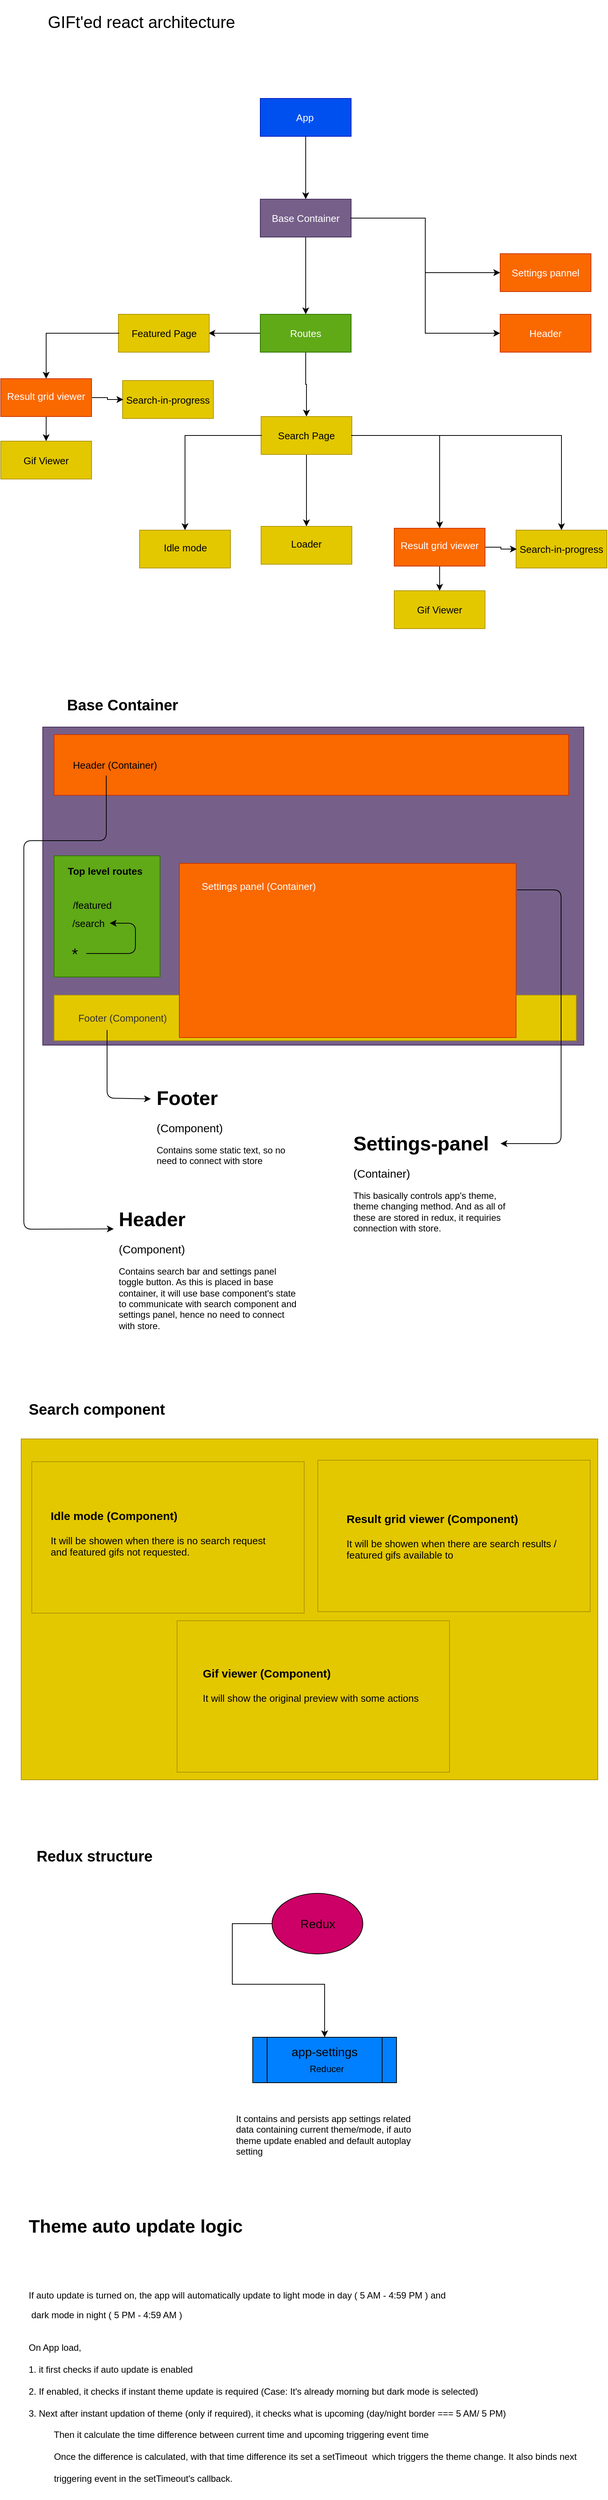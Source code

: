 <mxfile version="12.1.0" type="device" pages="1"><diagram id="Xs6dbNMGA0OvfRXplLec" name="Page-1"><mxGraphModel dx="1088" dy="807" grid="1" gridSize="10" guides="1" tooltips="1" connect="1" arrows="1" fold="1" page="1" pageScale="1" pageWidth="827" pageHeight="1169" math="0" shadow="0"><root><mxCell id="0"/><mxCell id="1" parent="0"/><mxCell id="PruFC1wJxRgsyDGeR1Pk-1" value="GIFt'ed react architecture" style="text;html=1;strokeColor=none;fillColor=none;align=center;verticalAlign=middle;whiteSpace=wrap;rounded=0;fontSize=22;" parent="1" vertex="1"><mxGeometry x="60.5" y="60" width="270" height="60" as="geometry"/></mxCell><mxCell id="PruFC1wJxRgsyDGeR1Pk-2" value="Base Container" style="text;html=1;strokeColor=none;fillColor=none;align=center;verticalAlign=middle;whiteSpace=wrap;rounded=0;fontSize=20;fontStyle=1" parent="1" vertex="1"><mxGeometry x="71" y="980" width="200" height="20" as="geometry"/></mxCell><mxCell id="PruFC1wJxRgsyDGeR1Pk-3" value="" style="rounded=0;whiteSpace=wrap;html=1;fontSize=22;fillColor=#76608a;strokeColor=#432D57;fontColor=#ffffff;" parent="1" vertex="1"><mxGeometry x="65.5" y="1020" width="715" height="420" as="geometry"/></mxCell><mxCell id="PruFC1wJxRgsyDGeR1Pk-4" value="" style="rounded=0;whiteSpace=wrap;html=1;fontSize=22;fillColor=#fa6800;strokeColor=#C73500;fontColor=#ffffff;" parent="1" vertex="1"><mxGeometry x="80.5" y="1030" width="680" height="80" as="geometry"/></mxCell><mxCell id="PruFC1wJxRgsyDGeR1Pk-5" value="" style="rounded=0;whiteSpace=wrap;html=1;fillColor=#e3c800;fontSize=22;strokeColor=#B09500;fontColor=#ffffff;" parent="1" vertex="1"><mxGeometry x="80.5" y="1374" width="690" height="60" as="geometry"/></mxCell><mxCell id="PruFC1wJxRgsyDGeR1Pk-6" value="Header (Container)" style="text;html=1;strokeColor=none;fillColor=none;align=center;verticalAlign=middle;whiteSpace=wrap;rounded=0;fontSize=13;" parent="1" vertex="1"><mxGeometry x="90.5" y="1060" width="140" height="20" as="geometry"/></mxCell><mxCell id="PruFC1wJxRgsyDGeR1Pk-7" value="Footer (Component)" style="text;html=1;strokeColor=none;fillColor=none;align=center;verticalAlign=middle;whiteSpace=wrap;rounded=0;fontSize=13;fontColor=#333333;" parent="1" vertex="1"><mxGeometry x="100.5" y="1394" width="140" height="20" as="geometry"/></mxCell><mxCell id="PruFC1wJxRgsyDGeR1Pk-11" value="" style="rounded=0;whiteSpace=wrap;html=1;fillColor=#fa6800;fontSize=13;strokeColor=#C73500;fontColor=#ffffff;" parent="1" vertex="1"><mxGeometry x="246" y="1200" width="445" height="230" as="geometry"/></mxCell><mxCell id="PruFC1wJxRgsyDGeR1Pk-12" value="Settings panel (Container)" style="text;html=1;strokeColor=none;fillColor=none;align=center;verticalAlign=middle;whiteSpace=wrap;rounded=0;fontSize=13;fontColor=#FFFFFF;" parent="1" vertex="1"><mxGeometry x="260.5" y="1220" width="180" height="20" as="geometry"/></mxCell><mxCell id="PruFC1wJxRgsyDGeR1Pk-14" value="&lt;p style=&quot;line-height: 90%&quot;&gt;&lt;/p&gt;&lt;h1 style=&quot;line-height: 100%&quot;&gt;Footer&lt;/h1&gt;&lt;p&gt;&lt;font style=&quot;font-size: 15px&quot;&gt;(Component)&lt;/font&gt;&lt;/p&gt;&lt;p style=&quot;font-size: 12px&quot;&gt;&lt;font style=&quot;font-size: 12px&quot;&gt;Contains some static text, so no need to connect with store&lt;/font&gt;&lt;/p&gt;&lt;p&gt;&lt;/p&gt;" style="text;html=1;strokeColor=none;fillColor=none;spacing=5;spacingTop=-20;whiteSpace=wrap;overflow=hidden;rounded=0;fontSize=13;fontColor=#000000;" parent="1" vertex="1"><mxGeometry x="210.5" y="1490" width="190" height="120" as="geometry"/></mxCell><mxCell id="PruFC1wJxRgsyDGeR1Pk-15" value="" style="endArrow=classic;html=1;fontSize=13;fontColor=#FFFFFF;entryX=-0.011;entryY=0.175;entryDx=0;entryDy=0;entryPerimeter=0;" parent="1" target="PruFC1wJxRgsyDGeR1Pk-14" edge="1"><mxGeometry width="50" height="50" relative="1" as="geometry"><mxPoint x="150.5" y="1420" as="sourcePoint"/><mxPoint x="200.5" y="1370" as="targetPoint"/><Array as="points"><mxPoint x="150.5" y="1510"/></Array></mxGeometry></mxCell><mxCell id="PruFC1wJxRgsyDGeR1Pk-16" value="&lt;h1 style=&quot;line-height: 26px&quot;&gt;Header&lt;/h1&gt;&lt;h1&gt;&lt;p style=&quot;font-size: 13px ; font-weight: 400&quot;&gt;&lt;font style=&quot;font-size: 15px&quot;&gt;(Component)&lt;/font&gt;&lt;/p&gt;&lt;p style=&quot;font-weight: 400 ; font-size: 12px&quot;&gt;Contains search bar and settings panel toggle button. As this is placed in base container, it will use base component's state to communicate with search component and settings panel, hence no need to connect with store.&lt;/p&gt;&lt;/h1&gt;" style="text;html=1;strokeColor=none;fillColor=none;spacing=5;spacingTop=-20;whiteSpace=wrap;overflow=hidden;rounded=0;fontSize=13;fontColor=#000000;" parent="1" vertex="1"><mxGeometry x="160.5" y="1650" width="250" height="170" as="geometry"/></mxCell><mxCell id="PruFC1wJxRgsyDGeR1Pk-17" value="" style="endArrow=classic;html=1;fontSize=13;fontColor=#FFFFFF;entryX=-0.005;entryY=0.192;entryDx=0;entryDy=0;entryPerimeter=0;exitX=0.421;exitY=1.2;exitDx=0;exitDy=0;exitPerimeter=0;" parent="1" source="PruFC1wJxRgsyDGeR1Pk-6" target="PruFC1wJxRgsyDGeR1Pk-16" edge="1"><mxGeometry width="50" height="50" relative="1" as="geometry"><mxPoint x="90.5" y="1090" as="sourcePoint"/><mxPoint x="140.5" y="1050" as="targetPoint"/><Array as="points"><mxPoint x="149.5" y="1170"/><mxPoint x="40.5" y="1170"/><mxPoint x="40.5" y="1340"/><mxPoint x="40.5" y="1683"/></Array></mxGeometry></mxCell><mxCell id="PruFC1wJxRgsyDGeR1Pk-19" value="&lt;h1 style=&quot;line-height: 26px&quot;&gt;Settings-panel&lt;/h1&gt;&lt;h1&gt;&lt;p style=&quot;font-size: 13px ; font-weight: 400&quot;&gt;&lt;font style=&quot;font-size: 15px&quot;&gt;(Container)&lt;/font&gt;&lt;/p&gt;&lt;p style=&quot;font-weight: 400 ; font-size: 12px&quot;&gt;This basically controls app's theme, theme changing method. And as all of these are stored in redux, it requiries connection with store.&lt;/p&gt;&lt;/h1&gt;" style="text;html=1;strokeColor=none;fillColor=none;spacing=5;spacingTop=-20;whiteSpace=wrap;overflow=hidden;rounded=0;fontSize=13;fontColor=#000000;" parent="1" vertex="1"><mxGeometry x="470.5" y="1550" width="220" height="150" as="geometry"/></mxCell><mxCell id="PruFC1wJxRgsyDGeR1Pk-20" value="" style="endArrow=classic;html=1;fontSize=13;fontColor=#FFFFFF;exitX=1.003;exitY=0.152;exitDx=0;exitDy=0;exitPerimeter=0;" parent="1" source="PruFC1wJxRgsyDGeR1Pk-11" edge="1"><mxGeometry width="50" height="50" relative="1" as="geometry"><mxPoint x="640.5" y="1270" as="sourcePoint"/><mxPoint x="670.5" y="1570" as="targetPoint"/><Array as="points"><mxPoint x="750.5" y="1235"/><mxPoint x="750.5" y="1570"/></Array></mxGeometry></mxCell><mxCell id="PruFC1wJxRgsyDGeR1Pk-23" value="Note: In this project I followed a convention which states a component with a direct connection to store is called a&amp;nbsp;&lt;font style=&quot;font-weight: bold ; font-size: 16px&quot;&gt;container &lt;/font&gt;&lt;font&gt;and a component without any direct connection to store is called a&amp;nbsp;&lt;b&gt;&lt;font style=&quot;font-size: 16px&quot;&gt;component&lt;/font&gt;&lt;/b&gt;&lt;/font&gt;" style="text;html=1;strokeColor=none;fillColor=none;align=right;verticalAlign=middle;whiteSpace=wrap;rounded=0;fontSize=13;fontColor=#FFFFFF;" parent="1" vertex="1"><mxGeometry x="60.5" y="870" width="647" height="70" as="geometry"/></mxCell><mxCell id="PruFC1wJxRgsyDGeR1Pk-24" value="" style="rounded=0;whiteSpace=wrap;html=1;fillColor=#60a917;fontSize=13;fontColor=#ffffff;align=right;strokeColor=#2D7600;" parent="1" vertex="1"><mxGeometry x="80.5" y="1190" width="140" height="160" as="geometry"/></mxCell><mxCell id="PruFC1wJxRgsyDGeR1Pk-25" value="Top level routes" style="text;html=1;strokeColor=none;fillColor=none;align=center;verticalAlign=middle;whiteSpace=wrap;rounded=0;fontSize=13;fontStyle=1" parent="1" vertex="1"><mxGeometry x="77.5" y="1200" width="140" height="20" as="geometry"/></mxCell><mxCell id="PruFC1wJxRgsyDGeR1Pk-26" value="/search" style="text;html=1;strokeColor=none;fillColor=none;align=center;verticalAlign=middle;whiteSpace=wrap;rounded=0;fontSize=13;" parent="1" vertex="1"><mxGeometry x="98" y="1269" width="56" height="20" as="geometry"/></mxCell><mxCell id="PruFC1wJxRgsyDGeR1Pk-27" value="&lt;font style=&quot;font-size: 21px&quot;&gt;*&lt;/font&gt;" style="text;html=1;strokeColor=none;fillColor=none;align=center;verticalAlign=middle;whiteSpace=wrap;rounded=0;fontSize=13;" parent="1" vertex="1"><mxGeometry x="93" y="1309" width="30" height="20" as="geometry"/></mxCell><mxCell id="PruFC1wJxRgsyDGeR1Pk-31" value="" style="endArrow=classic;html=1;fontSize=13;fontColor=#FFFFFF;exitX=1;exitY=0.5;exitDx=0;exitDy=0;entryX=1;entryY=0.5;entryDx=0;entryDy=0;" parent="1" source="PruFC1wJxRgsyDGeR1Pk-27" target="PruFC1wJxRgsyDGeR1Pk-26" edge="1"><mxGeometry width="50" height="50" relative="1" as="geometry"><mxPoint x="118" y="1339" as="sourcePoint"/><mxPoint x="168" y="1289" as="targetPoint"/><Array as="points"><mxPoint x="188" y="1319"/><mxPoint x="188" y="1279"/></Array></mxGeometry></mxCell><mxCell id="2BsChlPtmiXmngKvLwJ--33" style="edgeStyle=orthogonalEdgeStyle;rounded=0;orthogonalLoop=1;jettySize=auto;html=1;entryX=0.5;entryY=0;entryDx=0;entryDy=0;fontSize=13;fontColor=#FFFFFF;" parent="1" source="2BsChlPtmiXmngKvLwJ--29" target="2BsChlPtmiXmngKvLwJ--31" edge="1"><mxGeometry relative="1" as="geometry"/></mxCell><mxCell id="2BsChlPtmiXmngKvLwJ--29" value="" style="rounded=0;whiteSpace=wrap;html=1;fillColor=#0050ef;fontSize=13;fontColor=#ffffff;align=right;strokeColor=#001DBC;" parent="1" vertex="1"><mxGeometry x="353" y="190" width="120" height="50" as="geometry"/></mxCell><mxCell id="2BsChlPtmiXmngKvLwJ--30" value="App" style="text;html=1;strokeColor=none;fillColor=none;align=center;verticalAlign=middle;whiteSpace=wrap;rounded=0;fontSize=13;fontColor=#FFFFFF;" parent="1" vertex="1"><mxGeometry x="392" y="205" width="40" height="20" as="geometry"/></mxCell><mxCell id="2BsChlPtmiXmngKvLwJ--37" style="edgeStyle=orthogonalEdgeStyle;rounded=0;orthogonalLoop=1;jettySize=auto;html=1;entryX=0.5;entryY=0;entryDx=0;entryDy=0;fontSize=13;fontColor=#FFFFFF;" parent="1" source="2BsChlPtmiXmngKvLwJ--31" target="2BsChlPtmiXmngKvLwJ--34" edge="1"><mxGeometry relative="1" as="geometry"/></mxCell><mxCell id="2BsChlPtmiXmngKvLwJ--31" value="" style="rounded=0;whiteSpace=wrap;html=1;fillColor=#76608a;fontSize=13;fontColor=#ffffff;align=right;strokeColor=#432D57;" parent="1" vertex="1"><mxGeometry x="353" y="323" width="120" height="50" as="geometry"/></mxCell><mxCell id="2BsChlPtmiXmngKvLwJ--43" style="edgeStyle=orthogonalEdgeStyle;rounded=0;orthogonalLoop=1;jettySize=auto;html=1;exitX=1;exitY=0.5;exitDx=0;exitDy=0;entryX=0;entryY=0.5;entryDx=0;entryDy=0;fontSize=13;fontColor=#FFFFFF;" parent="1" source="2BsChlPtmiXmngKvLwJ--32" target="2BsChlPtmiXmngKvLwJ--41" edge="1"><mxGeometry relative="1" as="geometry"/></mxCell><mxCell id="2BsChlPtmiXmngKvLwJ--46" style="edgeStyle=orthogonalEdgeStyle;rounded=0;orthogonalLoop=1;jettySize=auto;html=1;entryX=0;entryY=0.5;entryDx=0;entryDy=0;fontSize=13;fontColor=#FFFFFF;" parent="1" source="2BsChlPtmiXmngKvLwJ--32" target="2BsChlPtmiXmngKvLwJ--44" edge="1"><mxGeometry relative="1" as="geometry"/></mxCell><mxCell id="2BsChlPtmiXmngKvLwJ--32" value="Base Container" style="text;html=1;strokeColor=none;fillColor=none;align=center;verticalAlign=middle;whiteSpace=wrap;rounded=0;fontSize=13;fontColor=#FFFFFF;" parent="1" vertex="1"><mxGeometry x="354" y="338" width="118" height="20" as="geometry"/></mxCell><mxCell id="2BsChlPtmiXmngKvLwJ--49" style="edgeStyle=orthogonalEdgeStyle;rounded=0;orthogonalLoop=1;jettySize=auto;html=1;entryX=0.5;entryY=0;entryDx=0;entryDy=0;fontSize=13;fontColor=#FFFFFF;" parent="1" source="2BsChlPtmiXmngKvLwJ--34" target="2BsChlPtmiXmngKvLwJ--47" edge="1"><mxGeometry relative="1" as="geometry"/></mxCell><mxCell id="utuwIrxxATcQP5fDQL0B-3" style="edgeStyle=orthogonalEdgeStyle;rounded=0;orthogonalLoop=1;jettySize=auto;html=1;" edge="1" parent="1" source="2BsChlPtmiXmngKvLwJ--34" target="utuwIrxxATcQP5fDQL0B-2"><mxGeometry relative="1" as="geometry"/></mxCell><mxCell id="2BsChlPtmiXmngKvLwJ--34" value="" style="rounded=0;whiteSpace=wrap;html=1;fillColor=#60a917;fontSize=13;fontColor=#ffffff;align=right;strokeColor=#2D7600;" parent="1" vertex="1"><mxGeometry x="353" y="475" width="120" height="50" as="geometry"/></mxCell><mxCell id="2BsChlPtmiXmngKvLwJ--35" value="Routes" style="text;html=1;strokeColor=none;fillColor=none;align=center;verticalAlign=middle;whiteSpace=wrap;rounded=0;fontSize=13;fontColor=#FFFFFF;" parent="1" vertex="1"><mxGeometry x="354" y="490" width="118" height="20" as="geometry"/></mxCell><mxCell id="2BsChlPtmiXmngKvLwJ--41" value="" style="rounded=0;whiteSpace=wrap;html=1;fillColor=#fa6800;fontSize=13;fontColor=#ffffff;align=right;strokeColor=#C73500;" parent="1" vertex="1"><mxGeometry x="670" y="395" width="120" height="50" as="geometry"/></mxCell><mxCell id="2BsChlPtmiXmngKvLwJ--42" value="Settings pannel" style="text;html=1;strokeColor=none;fillColor=none;align=center;verticalAlign=middle;whiteSpace=wrap;rounded=0;fontSize=13;fontColor=#FFFFFF;" parent="1" vertex="1"><mxGeometry x="671" y="410" width="118" height="20" as="geometry"/></mxCell><mxCell id="2BsChlPtmiXmngKvLwJ--44" value="" style="rounded=0;whiteSpace=wrap;html=1;fillColor=#fa6800;fontSize=13;fontColor=#ffffff;align=right;strokeColor=#C73500;" parent="1" vertex="1"><mxGeometry x="670" y="475" width="120" height="50" as="geometry"/></mxCell><mxCell id="2BsChlPtmiXmngKvLwJ--45" value="Header" style="text;html=1;strokeColor=none;fillColor=none;align=center;verticalAlign=middle;whiteSpace=wrap;rounded=0;fontSize=13;fontColor=#FFFFFF;" parent="1" vertex="1"><mxGeometry x="671" y="490" width="118" height="20" as="geometry"/></mxCell><mxCell id="2BsChlPtmiXmngKvLwJ--56" style="edgeStyle=orthogonalEdgeStyle;rounded=0;orthogonalLoop=1;jettySize=auto;html=1;fontSize=13;fontColor=#FFFFFF;" parent="1" source="2BsChlPtmiXmngKvLwJ--47" target="2BsChlPtmiXmngKvLwJ--52" edge="1"><mxGeometry relative="1" as="geometry"/></mxCell><mxCell id="2BsChlPtmiXmngKvLwJ--47" value="" style="rounded=0;whiteSpace=wrap;html=1;fillColor=#e3c800;fontSize=13;fontColor=#ffffff;align=right;strokeColor=#B09500;" parent="1" vertex="1"><mxGeometry x="354" y="610" width="120" height="50" as="geometry"/></mxCell><mxCell id="2BsChlPtmiXmngKvLwJ--58" style="edgeStyle=orthogonalEdgeStyle;rounded=0;orthogonalLoop=1;jettySize=auto;html=1;entryX=0.5;entryY=0;entryDx=0;entryDy=0;fontSize=13;fontColor=#FFFFFF;" parent="1" source="2BsChlPtmiXmngKvLwJ--48" target="2BsChlPtmiXmngKvLwJ--54" edge="1"><mxGeometry relative="1" as="geometry"/></mxCell><mxCell id="2BsChlPtmiXmngKvLwJ--65" style="edgeStyle=orthogonalEdgeStyle;rounded=0;orthogonalLoop=1;jettySize=auto;html=1;entryX=0.5;entryY=0;entryDx=0;entryDy=0;fontSize=13;fontColor=#FFFFFF;" parent="1" source="2BsChlPtmiXmngKvLwJ--48" target="2BsChlPtmiXmngKvLwJ--63" edge="1"><mxGeometry relative="1" as="geometry"/></mxCell><mxCell id="2BsChlPtmiXmngKvLwJ--66" style="edgeStyle=orthogonalEdgeStyle;rounded=0;orthogonalLoop=1;jettySize=auto;html=1;fontSize=13;fontColor=#FFFFFF;" parent="1" source="2BsChlPtmiXmngKvLwJ--48" target="2BsChlPtmiXmngKvLwJ--61" edge="1"><mxGeometry relative="1" as="geometry"/></mxCell><mxCell id="2BsChlPtmiXmngKvLwJ--48" value="&lt;font color=&quot;#000000&quot;&gt;Search Page&lt;/font&gt;" style="text;html=1;strokeColor=none;fillColor=none;align=center;verticalAlign=middle;whiteSpace=wrap;rounded=0;fontSize=13;fontColor=#FFFFFF;" parent="1" vertex="1"><mxGeometry x="355" y="625" width="118" height="20" as="geometry"/></mxCell><mxCell id="2BsChlPtmiXmngKvLwJ--52" value="" style="rounded=0;whiteSpace=wrap;html=1;fillColor=#e3c800;fontSize=13;fontColor=#ffffff;align=right;strokeColor=#B09500;" parent="1" vertex="1"><mxGeometry x="354" y="755" width="120" height="50" as="geometry"/></mxCell><mxCell id="2BsChlPtmiXmngKvLwJ--53" value="Loader" style="text;html=1;strokeColor=none;fillColor=none;align=center;verticalAlign=middle;whiteSpace=wrap;rounded=0;fontSize=13;fontColor=#000000;" parent="1" vertex="1"><mxGeometry x="355" y="770" width="118" height="15" as="geometry"/></mxCell><mxCell id="2BsChlPtmiXmngKvLwJ--54" value="" style="rounded=0;whiteSpace=wrap;html=1;fillColor=#e3c800;fontSize=13;fontColor=#ffffff;align=right;strokeColor=#B09500;" parent="1" vertex="1"><mxGeometry x="691" y="760" width="120" height="50" as="geometry"/></mxCell><mxCell id="2BsChlPtmiXmngKvLwJ--55" value="Search-in-progress" style="text;html=1;strokeColor=none;fillColor=none;align=center;verticalAlign=middle;whiteSpace=wrap;rounded=0;fontSize=13;fontColor=#000000;" parent="1" vertex="1"><mxGeometry x="692" y="775" width="118" height="20" as="geometry"/></mxCell><mxCell id="2BsChlPtmiXmngKvLwJ--59" value="" style="rounded=0;whiteSpace=wrap;html=1;fillColor=#e3c800;fontSize=13;fontColor=#ffffff;align=right;strokeColor=#B09500;" parent="1" vertex="1"><mxGeometry x="37" y="1960" width="762" height="450" as="geometry"/></mxCell><mxCell id="2BsChlPtmiXmngKvLwJ--60" value="" style="rounded=0;whiteSpace=wrap;html=1;fillColor=#e3c800;fontSize=13;fontColor=#ffffff;align=right;strokeColor=#B09500;" parent="1" vertex="1"><mxGeometry x="51" y="1990" width="360" height="200" as="geometry"/></mxCell><mxCell id="2BsChlPtmiXmngKvLwJ--61" value="" style="rounded=0;whiteSpace=wrap;html=1;fillColor=#e3c800;fontSize=13;fontColor=#ffffff;align=right;strokeColor=#B09500;" parent="1" vertex="1"><mxGeometry x="193.5" y="760" width="120" height="50" as="geometry"/></mxCell><mxCell id="2BsChlPtmiXmngKvLwJ--62" value="Idle mode" style="text;html=1;strokeColor=none;fillColor=none;align=center;verticalAlign=middle;whiteSpace=wrap;rounded=0;fontSize=13;fontColor=#000000;" parent="1" vertex="1"><mxGeometry x="194.5" y="775" width="118" height="15" as="geometry"/></mxCell><mxCell id="utuwIrxxATcQP5fDQL0B-6" style="edgeStyle=orthogonalEdgeStyle;rounded=0;orthogonalLoop=1;jettySize=auto;html=1;entryX=0.5;entryY=0;entryDx=0;entryDy=0;" edge="1" parent="1" source="2BsChlPtmiXmngKvLwJ--63" target="utuwIrxxATcQP5fDQL0B-4"><mxGeometry relative="1" as="geometry"/></mxCell><mxCell id="utuwIrxxATcQP5fDQL0B-7" style="edgeStyle=orthogonalEdgeStyle;rounded=0;orthogonalLoop=1;jettySize=auto;html=1;entryX=0;entryY=0.5;entryDx=0;entryDy=0;" edge="1" parent="1" source="2BsChlPtmiXmngKvLwJ--63" target="2BsChlPtmiXmngKvLwJ--55"><mxGeometry relative="1" as="geometry"/></mxCell><mxCell id="2BsChlPtmiXmngKvLwJ--63" value="" style="rounded=0;whiteSpace=wrap;html=1;fillColor=#fa6800;fontSize=13;fontColor=#ffffff;align=right;strokeColor=#C73500;" parent="1" vertex="1"><mxGeometry x="530" y="757.5" width="120" height="50" as="geometry"/></mxCell><mxCell id="2BsChlPtmiXmngKvLwJ--64" value="Result grid viewer" style="text;html=1;strokeColor=none;fillColor=none;align=center;verticalAlign=middle;whiteSpace=wrap;rounded=0;fontSize=13;fontColor=#FFFFFF;" parent="1" vertex="1"><mxGeometry x="531" y="772.5" width="118" height="15" as="geometry"/></mxCell><mxCell id="2BsChlPtmiXmngKvLwJ--67" value="" style="rounded=0;whiteSpace=wrap;html=1;fillColor=#e3c800;fontSize=13;fontColor=#ffffff;align=right;strokeColor=#B09500;" parent="1" vertex="1"><mxGeometry x="429" y="1988" width="360" height="200" as="geometry"/></mxCell><mxCell id="2BsChlPtmiXmngKvLwJ--68" value="&lt;b style=&quot;font-size: 15px&quot;&gt;Idle mode (Component)&lt;/b&gt;&lt;br&gt;&lt;br&gt;&lt;font style=&quot;font-size: 13px&quot;&gt;It will be showen when there is no search request and featured gifs not requested.&lt;/font&gt;" style="text;html=1;strokeColor=none;fillColor=none;align=left;verticalAlign=middle;whiteSpace=wrap;rounded=0;fontSize=13;fontColor=#000000;" parent="1" vertex="1"><mxGeometry x="74" y="2020" width="296" height="130" as="geometry"/></mxCell><mxCell id="2BsChlPtmiXmngKvLwJ--72" value="" style="rounded=0;whiteSpace=wrap;html=1;fillColor=#e3c800;fontSize=13;fontColor=#ffffff;align=right;strokeColor=#B09500;" parent="1" vertex="1"><mxGeometry x="243" y="2200" width="360" height="200" as="geometry"/></mxCell><mxCell id="2BsChlPtmiXmngKvLwJ--74" value="&lt;b style=&quot;font-size: 15px&quot;&gt;Result grid viewer (Component)&lt;/b&gt;&lt;br&gt;&lt;br&gt;&lt;font style=&quot;font-size: 13px&quot;&gt;It will be showen when there are search results / featured gifs available to&lt;/font&gt;" style="text;html=1;strokeColor=none;fillColor=none;align=left;verticalAlign=middle;whiteSpace=wrap;rounded=0;fontSize=13;fontColor=#000000;" parent="1" vertex="1"><mxGeometry x="464.5" y="2024" width="296" height="130" as="geometry"/></mxCell><mxCell id="2BsChlPtmiXmngKvLwJ--75" value="&lt;b style=&quot;font-size: 15px&quot;&gt;Gif viewer (Component)&lt;/b&gt;&lt;br&gt;&lt;br&gt;&lt;font style=&quot;font-size: 13px&quot;&gt;It will show the original preview with some actions&lt;/font&gt;" style="text;html=1;strokeColor=none;fillColor=none;align=left;verticalAlign=middle;whiteSpace=wrap;rounded=0;fontSize=13;fontColor=#000000;" parent="1" vertex="1"><mxGeometry x="275" y="2220" width="296" height="130" as="geometry"/></mxCell><mxCell id="2BsChlPtmiXmngKvLwJ--96" style="edgeStyle=orthogonalEdgeStyle;rounded=0;orthogonalLoop=1;jettySize=auto;html=1;entryX=0.5;entryY=0;entryDx=0;entryDy=0;fontSize=12;exitX=0;exitY=0.5;exitDx=0;exitDy=0;" parent="1" source="2BsChlPtmiXmngKvLwJ--98" target="2BsChlPtmiXmngKvLwJ--101" edge="1"><mxGeometry relative="1" as="geometry"><Array as="points"><mxPoint x="316" y="2600"/><mxPoint x="316" y="2680"/><mxPoint x="438" y="2680"/></Array></mxGeometry></mxCell><mxCell id="2BsChlPtmiXmngKvLwJ--98" value="" style="ellipse;whiteSpace=wrap;html=1;fillColor=#CC0066;" parent="1" vertex="1"><mxGeometry x="368.5" y="2560" width="120" height="80" as="geometry"/></mxCell><mxCell id="2BsChlPtmiXmngKvLwJ--99" value="Redux" style="text;html=1;strokeColor=none;fillColor=none;align=center;verticalAlign=middle;whiteSpace=wrap;rounded=0;fontSize=16;" parent="1" vertex="1"><mxGeometry x="408.5" y="2590" width="40" height="20" as="geometry"/></mxCell><mxCell id="2BsChlPtmiXmngKvLwJ--101" value="" style="shape=process;whiteSpace=wrap;html=1;backgroundOutline=1;fillColor=#007FFF;fontSize=12;" parent="1" vertex="1"><mxGeometry x="343" y="2750" width="190" height="60" as="geometry"/></mxCell><mxCell id="2BsChlPtmiXmngKvLwJ--102" value="app-settings" style="text;html=1;strokeColor=none;fillColor=none;align=center;verticalAlign=middle;whiteSpace=wrap;rounded=0;fontSize=16;" parent="1" vertex="1"><mxGeometry x="368" y="2758.5" width="140" height="20" as="geometry"/></mxCell><mxCell id="2BsChlPtmiXmngKvLwJ--103" value="Reducer" style="text;html=1;strokeColor=none;fillColor=none;align=center;verticalAlign=middle;whiteSpace=wrap;rounded=0;fontSize=12;" parent="1" vertex="1"><mxGeometry x="385" y="2781.5" width="112" height="20" as="geometry"/></mxCell><mxCell id="2BsChlPtmiXmngKvLwJ--116" value="Search component" style="text;html=1;strokeColor=none;fillColor=none;align=center;verticalAlign=middle;whiteSpace=wrap;rounded=0;fontSize=20;fontStyle=1" parent="1" vertex="1"><mxGeometry x="37" y="1910" width="200" height="20" as="geometry"/></mxCell><mxCell id="2BsChlPtmiXmngKvLwJ--117" value="Redux structure" style="text;html=1;strokeColor=none;fillColor=none;align=center;verticalAlign=middle;whiteSpace=wrap;rounded=0;fontSize=20;fontStyle=1" parent="1" vertex="1"><mxGeometry x="34" y="2500" width="200" height="20" as="geometry"/></mxCell><mxCell id="utuwIrxxATcQP5fDQL0B-1" value="" style="rounded=0;whiteSpace=wrap;html=1;fillColor=#e3c800;fontSize=13;fontColor=#ffffff;align=right;strokeColor=#B09500;" vertex="1" parent="1"><mxGeometry x="165.5" y="475" width="120" height="50" as="geometry"/></mxCell><mxCell id="utuwIrxxATcQP5fDQL0B-14" style="edgeStyle=orthogonalEdgeStyle;rounded=0;orthogonalLoop=1;jettySize=auto;html=1;entryX=0.5;entryY=0;entryDx=0;entryDy=0;" edge="1" parent="1" source="utuwIrxxATcQP5fDQL0B-2" target="utuwIrxxATcQP5fDQL0B-10"><mxGeometry relative="1" as="geometry"/></mxCell><mxCell id="utuwIrxxATcQP5fDQL0B-2" value="&lt;font color=&quot;#000000&quot;&gt;Featured Page&lt;/font&gt;" style="text;html=1;strokeColor=none;fillColor=none;align=center;verticalAlign=middle;whiteSpace=wrap;rounded=0;fontSize=13;fontColor=#FFFFFF;" vertex="1" parent="1"><mxGeometry x="166.5" y="490" width="118" height="20" as="geometry"/></mxCell><mxCell id="utuwIrxxATcQP5fDQL0B-4" value="" style="rounded=0;whiteSpace=wrap;html=1;fillColor=#e3c800;fontSize=13;fontColor=#ffffff;align=right;strokeColor=#B09500;" vertex="1" parent="1"><mxGeometry x="530" y="840" width="120" height="50" as="geometry"/></mxCell><mxCell id="utuwIrxxATcQP5fDQL0B-5" value="Gif Viewer" style="text;html=1;strokeColor=none;fillColor=none;align=center;verticalAlign=middle;whiteSpace=wrap;rounded=0;fontSize=13;fontColor=#000000;" vertex="1" parent="1"><mxGeometry x="531" y="855" width="118" height="20" as="geometry"/></mxCell><mxCell id="utuwIrxxATcQP5fDQL0B-8" value="" style="rounded=0;whiteSpace=wrap;html=1;fillColor=#e3c800;fontSize=13;fontColor=#ffffff;align=right;strokeColor=#B09500;" vertex="1" parent="1"><mxGeometry x="171" y="562.5" width="120" height="50" as="geometry"/></mxCell><mxCell id="utuwIrxxATcQP5fDQL0B-9" value="Search-in-progress" style="text;html=1;strokeColor=none;fillColor=none;align=center;verticalAlign=middle;whiteSpace=wrap;rounded=0;fontSize=13;fontColor=#000000;" vertex="1" parent="1"><mxGeometry x="172" y="577.5" width="118" height="20" as="geometry"/></mxCell><mxCell id="utuwIrxxATcQP5fDQL0B-15" style="edgeStyle=orthogonalEdgeStyle;rounded=0;orthogonalLoop=1;jettySize=auto;html=1;" edge="1" parent="1" source="utuwIrxxATcQP5fDQL0B-10" target="utuwIrxxATcQP5fDQL0B-9"><mxGeometry relative="1" as="geometry"/></mxCell><mxCell id="utuwIrxxATcQP5fDQL0B-16" style="edgeStyle=orthogonalEdgeStyle;rounded=0;orthogonalLoop=1;jettySize=auto;html=1;" edge="1" parent="1" source="utuwIrxxATcQP5fDQL0B-10" target="utuwIrxxATcQP5fDQL0B-12"><mxGeometry relative="1" as="geometry"/></mxCell><mxCell id="utuwIrxxATcQP5fDQL0B-10" value="" style="rounded=0;whiteSpace=wrap;html=1;fillColor=#fa6800;fontSize=13;fontColor=#ffffff;align=right;strokeColor=#C73500;" vertex="1" parent="1"><mxGeometry x="10" y="560" width="120" height="50" as="geometry"/></mxCell><mxCell id="utuwIrxxATcQP5fDQL0B-11" value="Result grid viewer" style="text;html=1;strokeColor=none;fillColor=none;align=center;verticalAlign=middle;whiteSpace=wrap;rounded=0;fontSize=13;fontColor=#FFFFFF;" vertex="1" parent="1"><mxGeometry x="11" y="575" width="118" height="15" as="geometry"/></mxCell><mxCell id="utuwIrxxATcQP5fDQL0B-12" value="" style="rounded=0;whiteSpace=wrap;html=1;fillColor=#e3c800;fontSize=13;fontColor=#ffffff;align=right;strokeColor=#B09500;" vertex="1" parent="1"><mxGeometry x="10" y="642.5" width="120" height="50" as="geometry"/></mxCell><mxCell id="utuwIrxxATcQP5fDQL0B-13" value="Gif Viewer" style="text;html=1;strokeColor=none;fillColor=none;align=center;verticalAlign=middle;whiteSpace=wrap;rounded=0;fontSize=13;fontColor=#000000;" vertex="1" parent="1"><mxGeometry x="11" y="657.5" width="118" height="20" as="geometry"/></mxCell><mxCell id="utuwIrxxATcQP5fDQL0B-17" value="/featured" style="text;html=1;strokeColor=none;fillColor=none;align=center;verticalAlign=middle;whiteSpace=wrap;rounded=0;fontSize=13;" vertex="1" parent="1"><mxGeometry x="103" y="1244.5" width="56" height="20" as="geometry"/></mxCell><mxCell id="utuwIrxxATcQP5fDQL0B-18" value="&lt;h1 style=&quot;line-height: 26px&quot;&gt;&lt;br&gt;&lt;/h1&gt;&lt;h1&gt;&lt;p style=&quot;font-weight: 400 ; font-size: 12px&quot;&gt;It contains and persists app settings related data containing current theme/mode, if auto theme update enabled and default autoplay setting&amp;nbsp;&lt;/p&gt;&lt;/h1&gt;" style="text;html=1;strokeColor=none;fillColor=none;spacing=5;spacingTop=-20;whiteSpace=wrap;overflow=hidden;rounded=0;fontSize=13;fontColor=#000000;" vertex="1" parent="1"><mxGeometry x="316" y="2800" width="250" height="120" as="geometry"/></mxCell><mxCell id="utuwIrxxATcQP5fDQL0B-19" value="&lt;h1&gt;Theme auto update logic&lt;/h1&gt;&lt;p&gt;&lt;br&gt;&lt;/p&gt;&lt;p&gt;&lt;br&gt;&lt;/p&gt;&lt;p&gt;If auto update is turned on, the app will automatically update to light mode in day ( 5 AM - 4:59 PM ) and&amp;nbsp;&lt;/p&gt;&amp;nbsp;dark mode in night ( 5 PM - 4:59 AM )&lt;br&gt;&lt;br&gt;&lt;br&gt;On App load, &lt;br&gt;&lt;br&gt;1. it first checks if auto update is enabled&lt;br&gt;&lt;br&gt;2. If enabled, it checks if instant theme update is required (Case: It's already morning but dark mode is selected)&lt;br&gt;&lt;br&gt;3. Next after instant updation of theme (only if required), it checks what is upcoming (day/night border === 5 AM/ 5 PM)&lt;br&gt;&lt;br&gt;&amp;nbsp; &amp;nbsp; &amp;nbsp; &amp;nbsp; &amp;nbsp; Then it calculate the time difference between current time and upcoming triggering event time&lt;br&gt;&amp;nbsp; &amp;nbsp; &amp;nbsp;&lt;br&gt;&amp;nbsp; &amp;nbsp; &amp;nbsp; &amp;nbsp; &amp;nbsp; Once the difference is calculated, with that time difference&amp;nbsp;its set a setTimeout&amp;nbsp; which triggers the theme change. It also binds next &lt;br&gt;&lt;br&gt;&amp;nbsp; &amp;nbsp; &amp;nbsp; &amp;nbsp; &amp;nbsp; triggering event in the setTimeout's callback.&amp;nbsp;&lt;br&gt;" style="text;html=1;strokeColor=none;fillColor=none;spacing=5;spacingTop=-20;whiteSpace=wrap;overflow=hidden;rounded=0;fontColor=#000000;" vertex="1" parent="1"><mxGeometry x="42" y="2980" width="758" height="380" as="geometry"/></mxCell></root></mxGraphModel></diagram></mxfile>